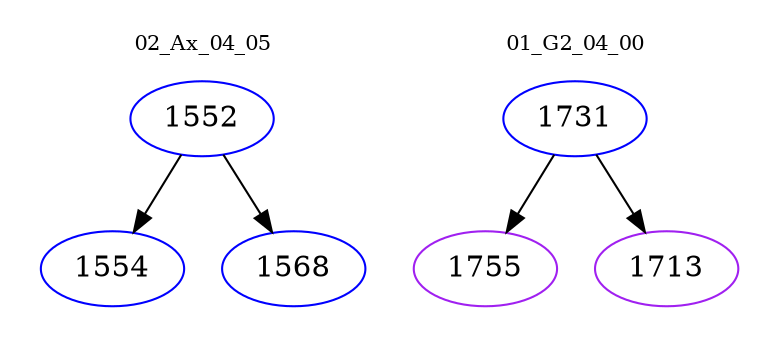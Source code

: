 digraph{
subgraph cluster_0 {
color = white
label = "02_Ax_04_05";
fontsize=10;
T0_1552 [label="1552", color="blue"]
T0_1552 -> T0_1554 [color="black"]
T0_1554 [label="1554", color="blue"]
T0_1552 -> T0_1568 [color="black"]
T0_1568 [label="1568", color="blue"]
}
subgraph cluster_1 {
color = white
label = "01_G2_04_00";
fontsize=10;
T1_1731 [label="1731", color="blue"]
T1_1731 -> T1_1755 [color="black"]
T1_1755 [label="1755", color="purple"]
T1_1731 -> T1_1713 [color="black"]
T1_1713 [label="1713", color="purple"]
}
}
